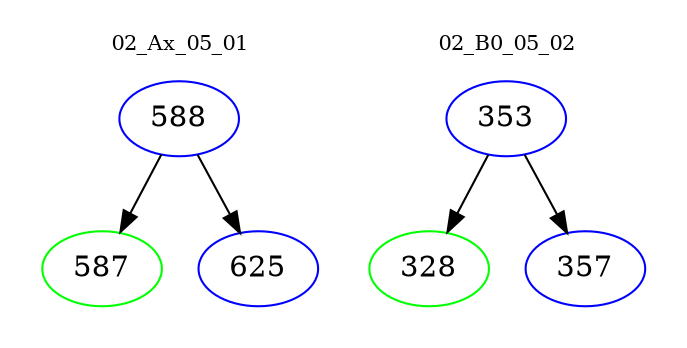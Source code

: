 digraph{
subgraph cluster_0 {
color = white
label = "02_Ax_05_01";
fontsize=10;
T0_588 [label="588", color="blue"]
T0_588 -> T0_587 [color="black"]
T0_587 [label="587", color="green"]
T0_588 -> T0_625 [color="black"]
T0_625 [label="625", color="blue"]
}
subgraph cluster_1 {
color = white
label = "02_B0_05_02";
fontsize=10;
T1_353 [label="353", color="blue"]
T1_353 -> T1_328 [color="black"]
T1_328 [label="328", color="green"]
T1_353 -> T1_357 [color="black"]
T1_357 [label="357", color="blue"]
}
}

